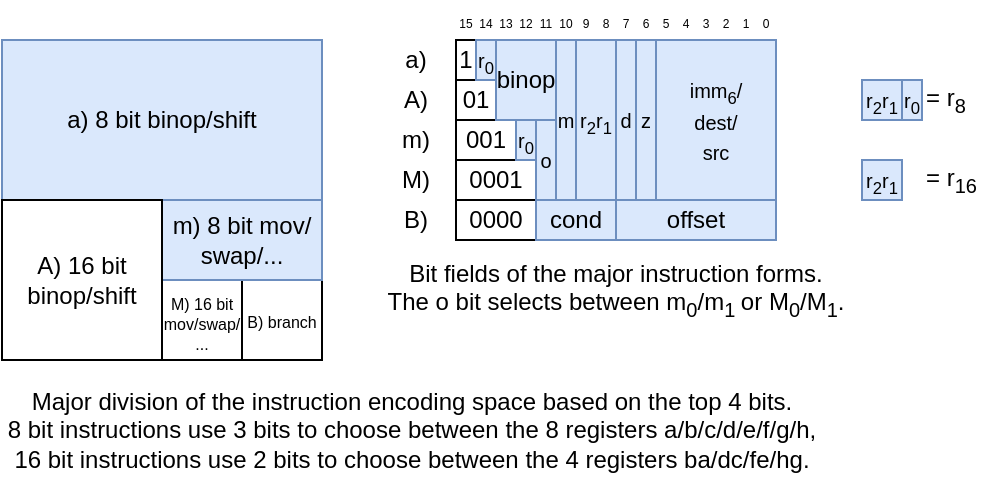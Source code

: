 <mxfile version="24.4.13" type="device">
  <diagram name="Page-1" id="K_IrclyN-C9xZ56FpYXM">
    <mxGraphModel dx="479" dy="430" grid="1" gridSize="10" guides="1" tooltips="1" connect="1" arrows="1" fold="1" page="1" pageScale="1" pageWidth="827" pageHeight="1169" math="0" shadow="0">
      <root>
        <mxCell id="0" />
        <mxCell id="1" parent="0" />
        <mxCell id="jP36R_ZXNtEoBTTXfefw-46" value="a) 8 bit binop/shift" style="rounded=0;whiteSpace=wrap;html=1;fillColor=#dae8fc;strokeColor=#6c8ebf;" vertex="1" parent="1">
          <mxGeometry x="40" y="80" width="160" height="80" as="geometry" />
        </mxCell>
        <mxCell id="jP36R_ZXNtEoBTTXfefw-47" value="&lt;font style=&quot;font-size: 8px;&quot;&gt;B) branch&lt;/font&gt;" style="rounded=0;whiteSpace=wrap;html=1;" vertex="1" parent="1">
          <mxGeometry x="160" y="200" width="40" height="40" as="geometry" />
        </mxCell>
        <mxCell id="jP36R_ZXNtEoBTTXfefw-48" style="edgeStyle=orthogonalEdgeStyle;rounded=0;orthogonalLoop=1;jettySize=auto;html=1;exitX=0.5;exitY=1;exitDx=0;exitDy=0;" edge="1" parent="1" source="jP36R_ZXNtEoBTTXfefw-46" target="jP36R_ZXNtEoBTTXfefw-46">
          <mxGeometry relative="1" as="geometry" />
        </mxCell>
        <mxCell id="jP36R_ZXNtEoBTTXfefw-49" value="&lt;font style=&quot;font-size: 8px;&quot;&gt;M) 16 bit&lt;/font&gt;&lt;div style=&quot;font-size: 8px;&quot;&gt;&lt;font style=&quot;font-size: 8px;&quot;&gt;mov/swap/&lt;/font&gt;&lt;/div&gt;&lt;div style=&quot;font-size: 8px;&quot;&gt;&lt;font style=&quot;font-size: 8px;&quot;&gt;...&lt;/font&gt;&lt;/div&gt;" style="rounded=0;whiteSpace=wrap;html=1;" vertex="1" parent="1">
          <mxGeometry x="120" y="200" width="40" height="40" as="geometry" />
        </mxCell>
        <mxCell id="jP36R_ZXNtEoBTTXfefw-50" value="m) 8 bit mov/ swap/..." style="rounded=0;whiteSpace=wrap;html=1;fillColor=#dae8fc;strokeColor=#6c8ebf;" vertex="1" parent="1">
          <mxGeometry x="120" y="160" width="80" height="40" as="geometry" />
        </mxCell>
        <mxCell id="jP36R_ZXNtEoBTTXfefw-51" value="A) 16 bit binop/shift" style="rounded=0;whiteSpace=wrap;html=1;" vertex="1" parent="1">
          <mxGeometry x="40" y="160" width="80" height="80" as="geometry" />
        </mxCell>
        <mxCell id="jP36R_ZXNtEoBTTXfefw-52" value="Major division of the instruction encoding space based on the top 4 bits.&lt;div&gt;8 bit instructions use 3 bits to choose between the 8 registers a/b/c/d/e/f/g/h,&lt;/div&gt;&lt;div&gt;16 bit instructions use 2 bits to choose between the 4 registers ba/dc/fe/hg.&lt;/div&gt;" style="text;html=1;align=center;verticalAlign=middle;whiteSpace=wrap;rounded=0;" vertex="1" parent="1">
          <mxGeometry x="40" y="250" width="410" height="50" as="geometry" />
        </mxCell>
        <mxCell id="jP36R_ZXNtEoBTTXfefw-53" value="1" style="rounded=0;whiteSpace=wrap;html=1;" vertex="1" parent="1">
          <mxGeometry x="267" y="80" width="10" height="20" as="geometry" />
        </mxCell>
        <mxCell id="jP36R_ZXNtEoBTTXfefw-54" value="01" style="rounded=0;whiteSpace=wrap;html=1;" vertex="1" parent="1">
          <mxGeometry x="267" y="100" width="20" height="20" as="geometry" />
        </mxCell>
        <mxCell id="jP36R_ZXNtEoBTTXfefw-55" value="001" style="rounded=0;whiteSpace=wrap;html=1;" vertex="1" parent="1">
          <mxGeometry x="267" y="120" width="30" height="20" as="geometry" />
        </mxCell>
        <mxCell id="jP36R_ZXNtEoBTTXfefw-56" value="000&lt;span style=&quot;background-color: initial;&quot;&gt;1&lt;/span&gt;" style="rounded=0;whiteSpace=wrap;html=1;" vertex="1" parent="1">
          <mxGeometry x="267" y="140" width="40" height="20" as="geometry" />
        </mxCell>
        <mxCell id="jP36R_ZXNtEoBTTXfefw-57" value="000&lt;span style=&quot;background-color: initial;&quot;&gt;0&lt;/span&gt;" style="rounded=0;whiteSpace=wrap;html=1;" vertex="1" parent="1">
          <mxGeometry x="267" y="160" width="40" height="20" as="geometry" />
        </mxCell>
        <mxCell id="jP36R_ZXNtEoBTTXfefw-58" value="&lt;font style=&quot;font-size: 10px;&quot;&gt;r&lt;sub&gt;0&lt;/sub&gt;&lt;/font&gt;" style="rounded=0;whiteSpace=wrap;html=1;fillColor=#dae8fc;strokeColor=#6c8ebf;" vertex="1" parent="1">
          <mxGeometry x="277" y="80" width="10" height="20" as="geometry" />
        </mxCell>
        <mxCell id="jP36R_ZXNtEoBTTXfefw-59" value="binop" style="rounded=0;whiteSpace=wrap;html=1;fillColor=#dae8fc;strokeColor=#6c8ebf;" vertex="1" parent="1">
          <mxGeometry x="287" y="80" width="30" height="40" as="geometry" />
        </mxCell>
        <mxCell id="jP36R_ZXNtEoBTTXfefw-60" value="&lt;font style=&quot;font-size: 10px;&quot;&gt;m&lt;/font&gt;" style="rounded=0;whiteSpace=wrap;html=1;fillColor=#dae8fc;strokeColor=#6c8ebf;" vertex="1" parent="1">
          <mxGeometry x="317" y="80" width="10" height="80" as="geometry" />
        </mxCell>
        <mxCell id="jP36R_ZXNtEoBTTXfefw-61" value="&lt;font style=&quot;font-size: 10px;&quot;&gt;r&lt;sub&gt;0&lt;/sub&gt;&lt;/font&gt;" style="rounded=0;whiteSpace=wrap;html=1;fillColor=#dae8fc;strokeColor=#6c8ebf;" vertex="1" parent="1">
          <mxGeometry x="297" y="120" width="10" height="20" as="geometry" />
        </mxCell>
        <mxCell id="jP36R_ZXNtEoBTTXfefw-62" value="&lt;span style=&quot;font-size: 10px;&quot;&gt;o&lt;/span&gt;" style="rounded=0;whiteSpace=wrap;html=1;fillColor=#dae8fc;strokeColor=#6c8ebf;" vertex="1" parent="1">
          <mxGeometry x="307" y="120" width="10" height="40" as="geometry" />
        </mxCell>
        <mxCell id="jP36R_ZXNtEoBTTXfefw-63" value="&lt;font style=&quot;font-size: 10px;&quot;&gt;r&lt;sub&gt;2&lt;/sub&gt;r&lt;sub&gt;1&lt;/sub&gt;&lt;/font&gt;" style="rounded=0;whiteSpace=wrap;html=1;fillColor=#dae8fc;strokeColor=#6c8ebf;" vertex="1" parent="1">
          <mxGeometry x="327" y="80" width="20" height="80" as="geometry" />
        </mxCell>
        <mxCell id="jP36R_ZXNtEoBTTXfefw-64" value="&lt;font style=&quot;font-size: 10px;&quot;&gt;d&lt;/font&gt;" style="rounded=0;whiteSpace=wrap;html=1;fillColor=#dae8fc;strokeColor=#6c8ebf;" vertex="1" parent="1">
          <mxGeometry x="347" y="80" width="10" height="80" as="geometry" />
        </mxCell>
        <mxCell id="jP36R_ZXNtEoBTTXfefw-65" value="&lt;span style=&quot;font-size: 10px;&quot;&gt;z&lt;/span&gt;" style="rounded=0;whiteSpace=wrap;html=1;fillColor=#dae8fc;strokeColor=#6c8ebf;" vertex="1" parent="1">
          <mxGeometry x="357" y="80" width="10" height="80" as="geometry" />
        </mxCell>
        <mxCell id="jP36R_ZXNtEoBTTXfefw-66" value="&lt;span style=&quot;font-size: 10px;&quot;&gt;imm&lt;sub&gt;6&lt;/sub&gt;/&lt;/span&gt;&lt;div&gt;&lt;span style=&quot;font-size: 10px;&quot;&gt;dest/&lt;/span&gt;&lt;/div&gt;&lt;div&gt;&lt;span style=&quot;font-size: 10px;&quot;&gt;src&lt;/span&gt;&lt;/div&gt;" style="rounded=0;whiteSpace=wrap;html=1;fillColor=#dae8fc;strokeColor=#6c8ebf;" vertex="1" parent="1">
          <mxGeometry x="367" y="80" width="60" height="80" as="geometry" />
        </mxCell>
        <mxCell id="jP36R_ZXNtEoBTTXfefw-67" value="cond" style="rounded=0;whiteSpace=wrap;html=1;fillColor=#dae8fc;strokeColor=#6c8ebf;" vertex="1" parent="1">
          <mxGeometry x="307" y="160" width="40" height="20" as="geometry" />
        </mxCell>
        <mxCell id="jP36R_ZXNtEoBTTXfefw-68" value="offset" style="rounded=0;whiteSpace=wrap;html=1;fillColor=#dae8fc;strokeColor=#6c8ebf;" vertex="1" parent="1">
          <mxGeometry x="347" y="160" width="80" height="20" as="geometry" />
        </mxCell>
        <mxCell id="jP36R_ZXNtEoBTTXfefw-69" value="&lt;font style=&quot;font-size: 6px;&quot;&gt;15&lt;/font&gt;" style="text;html=1;align=center;verticalAlign=middle;whiteSpace=wrap;rounded=0;" vertex="1" parent="1">
          <mxGeometry x="267" y="60" width="10" height="20" as="geometry" />
        </mxCell>
        <mxCell id="jP36R_ZXNtEoBTTXfefw-70" value="&lt;span style=&quot;font-size: 6px;&quot;&gt;14&lt;/span&gt;" style="text;html=1;align=center;verticalAlign=middle;whiteSpace=wrap;rounded=0;" vertex="1" parent="1">
          <mxGeometry x="277" y="60" width="10" height="20" as="geometry" />
        </mxCell>
        <mxCell id="jP36R_ZXNtEoBTTXfefw-71" value="&lt;font style=&quot;font-size: 6px;&quot;&gt;13&lt;/font&gt;" style="text;html=1;align=center;verticalAlign=middle;whiteSpace=wrap;rounded=0;" vertex="1" parent="1">
          <mxGeometry x="287" y="60" width="10" height="20" as="geometry" />
        </mxCell>
        <mxCell id="jP36R_ZXNtEoBTTXfefw-72" value="&lt;span style=&quot;font-size: 6px;&quot;&gt;12&lt;/span&gt;" style="text;html=1;align=center;verticalAlign=middle;whiteSpace=wrap;rounded=0;" vertex="1" parent="1">
          <mxGeometry x="297" y="60" width="10" height="20" as="geometry" />
        </mxCell>
        <mxCell id="jP36R_ZXNtEoBTTXfefw-73" value="&lt;font style=&quot;font-size: 6px;&quot;&gt;11&lt;/font&gt;" style="text;html=1;align=center;verticalAlign=middle;whiteSpace=wrap;rounded=0;" vertex="1" parent="1">
          <mxGeometry x="307" y="60" width="10" height="20" as="geometry" />
        </mxCell>
        <mxCell id="jP36R_ZXNtEoBTTXfefw-74" value="&lt;span style=&quot;font-size: 6px;&quot;&gt;10&lt;/span&gt;" style="text;html=1;align=center;verticalAlign=middle;whiteSpace=wrap;rounded=0;" vertex="1" parent="1">
          <mxGeometry x="317" y="60" width="10" height="20" as="geometry" />
        </mxCell>
        <mxCell id="jP36R_ZXNtEoBTTXfefw-75" value="&lt;font style=&quot;font-size: 6px;&quot;&gt;9&lt;/font&gt;" style="text;html=1;align=center;verticalAlign=middle;whiteSpace=wrap;rounded=0;" vertex="1" parent="1">
          <mxGeometry x="327" y="60" width="10" height="20" as="geometry" />
        </mxCell>
        <mxCell id="jP36R_ZXNtEoBTTXfefw-76" value="&lt;span style=&quot;font-size: 6px;&quot;&gt;8&lt;/span&gt;" style="text;html=1;align=center;verticalAlign=middle;whiteSpace=wrap;rounded=0;" vertex="1" parent="1">
          <mxGeometry x="337" y="60" width="10" height="20" as="geometry" />
        </mxCell>
        <mxCell id="jP36R_ZXNtEoBTTXfefw-77" value="&lt;font style=&quot;font-size: 6px;&quot;&gt;7&lt;/font&gt;" style="text;html=1;align=center;verticalAlign=middle;whiteSpace=wrap;rounded=0;" vertex="1" parent="1">
          <mxGeometry x="347" y="60" width="10" height="20" as="geometry" />
        </mxCell>
        <mxCell id="jP36R_ZXNtEoBTTXfefw-78" value="&lt;span style=&quot;font-size: 6px;&quot;&gt;6&lt;/span&gt;" style="text;html=1;align=center;verticalAlign=middle;whiteSpace=wrap;rounded=0;" vertex="1" parent="1">
          <mxGeometry x="357" y="60" width="10" height="20" as="geometry" />
        </mxCell>
        <mxCell id="jP36R_ZXNtEoBTTXfefw-79" value="&lt;font style=&quot;font-size: 6px;&quot;&gt;5&lt;/font&gt;" style="text;html=1;align=center;verticalAlign=middle;whiteSpace=wrap;rounded=0;" vertex="1" parent="1">
          <mxGeometry x="367" y="60" width="10" height="20" as="geometry" />
        </mxCell>
        <mxCell id="jP36R_ZXNtEoBTTXfefw-80" value="&lt;span style=&quot;font-size: 6px;&quot;&gt;4&lt;/span&gt;" style="text;html=1;align=center;verticalAlign=middle;whiteSpace=wrap;rounded=0;" vertex="1" parent="1">
          <mxGeometry x="377" y="60" width="10" height="20" as="geometry" />
        </mxCell>
        <mxCell id="jP36R_ZXNtEoBTTXfefw-81" value="&lt;font style=&quot;font-size: 6px;&quot;&gt;3&lt;/font&gt;" style="text;html=1;align=center;verticalAlign=middle;whiteSpace=wrap;rounded=0;" vertex="1" parent="1">
          <mxGeometry x="387" y="60" width="10" height="20" as="geometry" />
        </mxCell>
        <mxCell id="jP36R_ZXNtEoBTTXfefw-82" value="&lt;span style=&quot;font-size: 6px;&quot;&gt;2&lt;/span&gt;" style="text;html=1;align=center;verticalAlign=middle;whiteSpace=wrap;rounded=0;" vertex="1" parent="1">
          <mxGeometry x="397" y="60" width="10" height="20" as="geometry" />
        </mxCell>
        <mxCell id="jP36R_ZXNtEoBTTXfefw-83" value="&lt;font style=&quot;font-size: 6px;&quot;&gt;1&lt;/font&gt;" style="text;html=1;align=center;verticalAlign=middle;whiteSpace=wrap;rounded=0;" vertex="1" parent="1">
          <mxGeometry x="407" y="60" width="10" height="20" as="geometry" />
        </mxCell>
        <mxCell id="jP36R_ZXNtEoBTTXfefw-84" value="&lt;span style=&quot;font-size: 6px;&quot;&gt;0&lt;/span&gt;" style="text;html=1;align=center;verticalAlign=middle;whiteSpace=wrap;rounded=0;" vertex="1" parent="1">
          <mxGeometry x="417" y="60" width="10" height="20" as="geometry" />
        </mxCell>
        <mxCell id="jP36R_ZXNtEoBTTXfefw-85" value="a)" style="text;html=1;align=center;verticalAlign=middle;whiteSpace=wrap;rounded=0;" vertex="1" parent="1">
          <mxGeometry x="237" y="80" width="20" height="20" as="geometry" />
        </mxCell>
        <mxCell id="jP36R_ZXNtEoBTTXfefw-86" value="A)" style="text;html=1;align=center;verticalAlign=middle;whiteSpace=wrap;rounded=0;" vertex="1" parent="1">
          <mxGeometry x="237" y="100" width="20" height="20" as="geometry" />
        </mxCell>
        <mxCell id="jP36R_ZXNtEoBTTXfefw-87" value="m)" style="text;html=1;align=center;verticalAlign=middle;whiteSpace=wrap;rounded=0;" vertex="1" parent="1">
          <mxGeometry x="237" y="120" width="20" height="20" as="geometry" />
        </mxCell>
        <mxCell id="jP36R_ZXNtEoBTTXfefw-88" value="M)" style="text;html=1;align=center;verticalAlign=middle;whiteSpace=wrap;rounded=0;" vertex="1" parent="1">
          <mxGeometry x="237" y="140" width="20" height="20" as="geometry" />
        </mxCell>
        <mxCell id="jP36R_ZXNtEoBTTXfefw-89" value="B)" style="text;html=1;align=center;verticalAlign=middle;whiteSpace=wrap;rounded=0;" vertex="1" parent="1">
          <mxGeometry x="237" y="160" width="20" height="20" as="geometry" />
        </mxCell>
        <mxCell id="jP36R_ZXNtEoBTTXfefw-90" value="Bit fields of the major instruction forms.&lt;div&gt;The o bit selects between m&lt;sub&gt;0&lt;/sub&gt;/m&lt;sub&gt;1&amp;nbsp;&lt;/sub&gt;or&amp;nbsp;&lt;span style=&quot;background-color: initial;&quot;&gt;M&lt;/span&gt;&lt;sub style=&quot;background-color: initial;&quot;&gt;0&lt;/sub&gt;&lt;span style=&quot;background-color: initial;&quot;&gt;/M&lt;/span&gt;&lt;sub style=&quot;background-color: initial;&quot;&gt;1&lt;/sub&gt;&lt;span style=&quot;background-color: initial;&quot;&gt;.&lt;/span&gt;&lt;/div&gt;" style="text;html=1;align=center;verticalAlign=middle;whiteSpace=wrap;rounded=0;" vertex="1" parent="1">
          <mxGeometry x="227" y="190" width="240" height="30" as="geometry" />
        </mxCell>
        <mxCell id="jP36R_ZXNtEoBTTXfefw-91" value="= r&lt;sub&gt;8&lt;/sub&gt;" style="text;html=1;align=left;verticalAlign=middle;whiteSpace=wrap;rounded=0;" vertex="1" parent="1">
          <mxGeometry x="500" y="100" width="40" height="20" as="geometry" />
        </mxCell>
        <mxCell id="jP36R_ZXNtEoBTTXfefw-92" value="&lt;font style=&quot;font-size: 10px;&quot;&gt;r&lt;sub&gt;0&lt;/sub&gt;&lt;/font&gt;" style="rounded=0;whiteSpace=wrap;html=1;fillColor=#dae8fc;strokeColor=#6c8ebf;" vertex="1" parent="1">
          <mxGeometry x="490" y="100" width="10" height="20" as="geometry" />
        </mxCell>
        <mxCell id="jP36R_ZXNtEoBTTXfefw-93" value="&lt;font style=&quot;font-size: 10px;&quot;&gt;r&lt;sub&gt;2&lt;/sub&gt;r&lt;sub&gt;1&lt;/sub&gt;&lt;/font&gt;" style="rounded=0;whiteSpace=wrap;html=1;fillColor=#dae8fc;strokeColor=#6c8ebf;" vertex="1" parent="1">
          <mxGeometry x="470" y="100" width="20" height="20" as="geometry" />
        </mxCell>
        <mxCell id="jP36R_ZXNtEoBTTXfefw-94" value="&lt;font style=&quot;font-size: 10px;&quot;&gt;r&lt;sub&gt;2&lt;/sub&gt;r&lt;sub&gt;1&lt;/sub&gt;&lt;/font&gt;" style="rounded=0;whiteSpace=wrap;html=1;fillColor=#dae8fc;strokeColor=#6c8ebf;" vertex="1" parent="1">
          <mxGeometry x="470" y="140" width="20" height="20" as="geometry" />
        </mxCell>
        <mxCell id="jP36R_ZXNtEoBTTXfefw-95" value="= r&lt;sub&gt;16&lt;/sub&gt;" style="text;html=1;align=left;verticalAlign=middle;whiteSpace=wrap;rounded=0;" vertex="1" parent="1">
          <mxGeometry x="500" y="140" width="40" height="20" as="geometry" />
        </mxCell>
      </root>
    </mxGraphModel>
  </diagram>
</mxfile>
